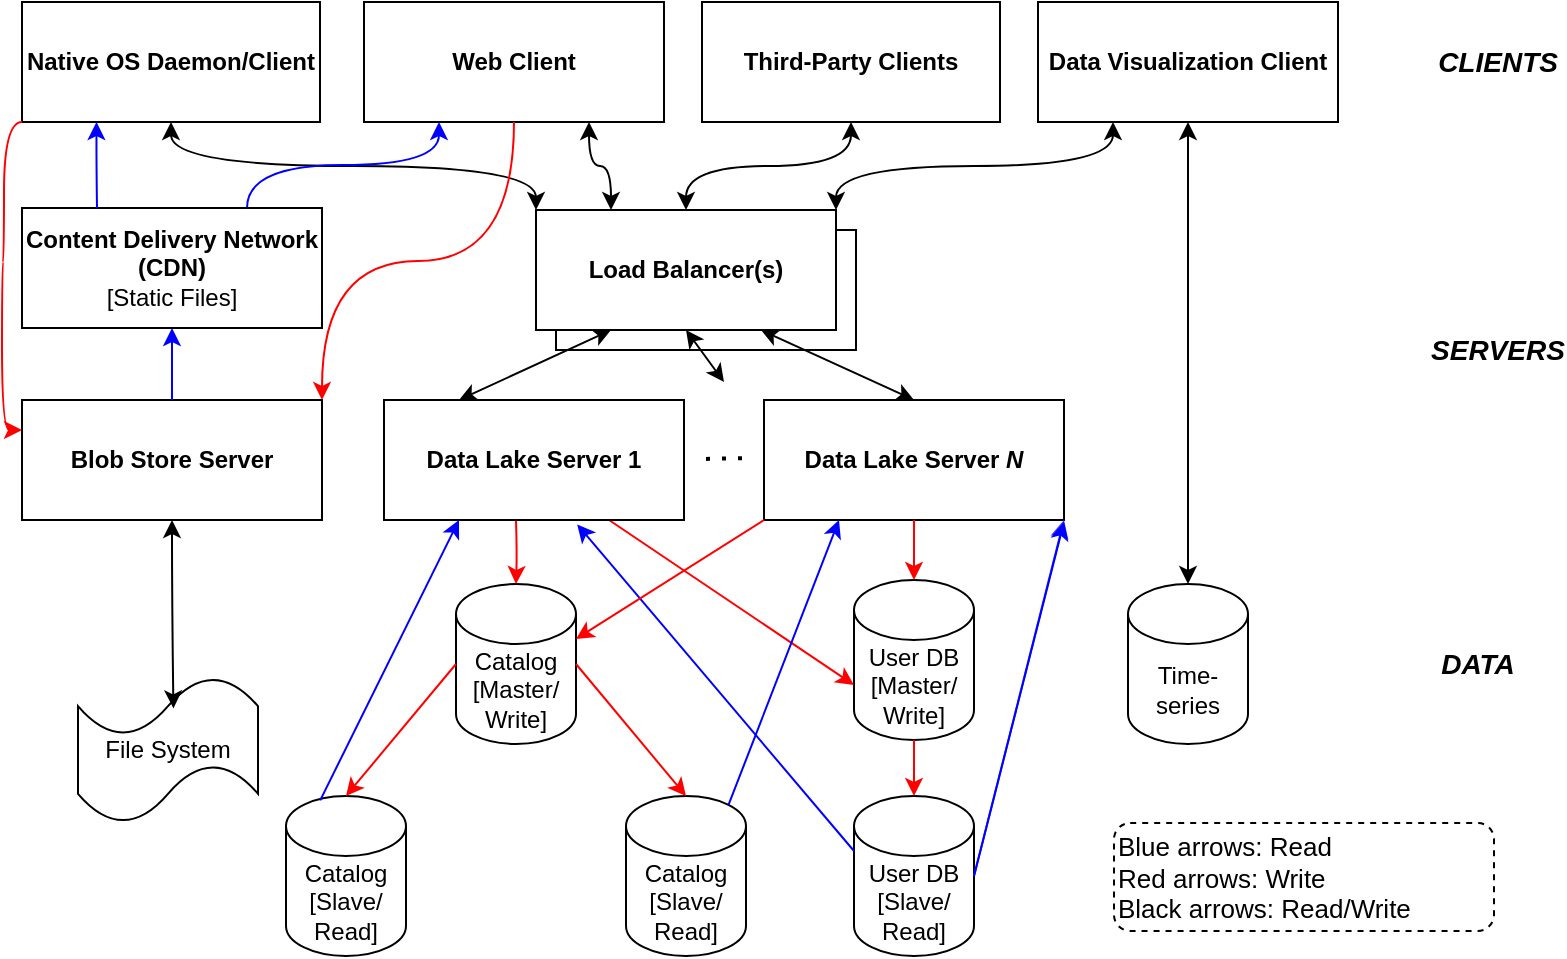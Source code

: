 <mxfile version="20.7.4" type="device"><diagram id="4H0C39IDcbAGUEPH-bhh" name="Page-1"><mxGraphModel dx="918" dy="640" grid="1" gridSize="10" guides="1" tooltips="1" connect="1" arrows="1" fold="1" page="1" pageScale="1" pageWidth="1600" pageHeight="900" math="0" shadow="0"><root><mxCell id="0"/><mxCell id="1" parent="0"/><mxCell id="EnyU3UX8M8uq0Ixc1EwE-2" value="&lt;b style=&quot;border-color: var(--border-color);&quot;&gt;Load Balancer(s)&lt;/b&gt;" style="rounded=0;whiteSpace=wrap;html=1;" vertex="1" parent="1"><mxGeometry x="426" y="314" width="150" height="60" as="geometry"/></mxCell><mxCell id="O2AXrJIZpttTI_qbIPBO-1" value="&lt;b&gt;Web Client&lt;/b&gt;" style="rounded=0;whiteSpace=wrap;html=1;" parent="1" vertex="1"><mxGeometry x="330" y="200" width="150" height="60" as="geometry"/></mxCell><mxCell id="O2AXrJIZpttTI_qbIPBO-2" value="&lt;b&gt;Native OS Daemon/Client&lt;/b&gt;" style="rounded=0;whiteSpace=wrap;html=1;" parent="1" vertex="1"><mxGeometry x="159" y="200" width="149" height="60" as="geometry"/></mxCell><mxCell id="O2AXrJIZpttTI_qbIPBO-4" value="&lt;b&gt;Third-Party Clients&lt;/b&gt;" style="rounded=0;whiteSpace=wrap;html=1;" parent="1" vertex="1"><mxGeometry x="499" y="200" width="149" height="60" as="geometry"/></mxCell><mxCell id="O2AXrJIZpttTI_qbIPBO-7" value="" style="endArrow=classic;html=1;rounded=0;exitX=0.75;exitY=1;exitDx=0;exitDy=0;entryX=0.25;entryY=0;entryDx=0;entryDy=0;startArrow=classic;startFill=1;edgeStyle=orthogonalEdgeStyle;curved=1;" parent="1" source="O2AXrJIZpttTI_qbIPBO-1" target="emBxmv59UipFmMC3L1zb-4" edge="1"><mxGeometry width="50" height="50" relative="1" as="geometry"><mxPoint x="380" y="310" as="sourcePoint"/><mxPoint x="605" y="344" as="targetPoint"/></mxGeometry></mxCell><mxCell id="O2AXrJIZpttTI_qbIPBO-9" value="" style="endArrow=classic;html=1;rounded=0;exitX=0.5;exitY=1;exitDx=0;exitDy=0;startArrow=classic;startFill=1;entryX=0;entryY=0;entryDx=0;entryDy=0;edgeStyle=orthogonalEdgeStyle;curved=1;" parent="1" source="O2AXrJIZpttTI_qbIPBO-2" target="emBxmv59UipFmMC3L1zb-4" edge="1"><mxGeometry width="50" height="50" relative="1" as="geometry"><mxPoint x="380" y="310" as="sourcePoint"/><mxPoint x="415" y="401" as="targetPoint"/></mxGeometry></mxCell><mxCell id="O2AXrJIZpttTI_qbIPBO-10" value="" style="endArrow=classic;html=1;rounded=0;startArrow=classic;startFill=1;exitX=0.5;exitY=1;exitDx=0;exitDy=0;entryX=0.5;entryY=0;entryDx=0;entryDy=0;edgeStyle=orthogonalEdgeStyle;curved=1;" parent="1" source="O2AXrJIZpttTI_qbIPBO-4" target="emBxmv59UipFmMC3L1zb-4" edge="1"><mxGeometry width="50" height="50" relative="1" as="geometry"><mxPoint x="530" y="270" as="sourcePoint"/><mxPoint x="462.5" y="401" as="targetPoint"/></mxGeometry></mxCell><mxCell id="O2AXrJIZpttTI_qbIPBO-14" value="&lt;b&gt;Data Visualization Client&lt;/b&gt;" style="rounded=0;whiteSpace=wrap;html=1;" parent="1" vertex="1"><mxGeometry x="667" y="200" width="150" height="60" as="geometry"/></mxCell><mxCell id="O2AXrJIZpttTI_qbIPBO-15" value="" style="endArrow=classic;html=1;rounded=0;exitX=0.25;exitY=1;exitDx=0;exitDy=0;startArrow=classic;startFill=1;entryX=1;entryY=0;entryDx=0;entryDy=0;edgeStyle=orthogonalEdgeStyle;curved=1;" parent="1" source="O2AXrJIZpttTI_qbIPBO-14" target="emBxmv59UipFmMC3L1zb-4" edge="1"><mxGeometry width="50" height="50" relative="1" as="geometry"><mxPoint x="668" y="350" as="sourcePoint"/><mxPoint x="500" y="400" as="targetPoint"/></mxGeometry></mxCell><mxCell id="O2AXrJIZpttTI_qbIPBO-16" value="User DB [Master/&lt;br&gt;Write]" style="shape=cylinder3;whiteSpace=wrap;html=1;boundedLbl=1;backgroundOutline=1;size=15;" parent="1" vertex="1"><mxGeometry x="575" y="489" width="60" height="80" as="geometry"/></mxCell><mxCell id="O2AXrJIZpttTI_qbIPBO-18" value="" style="endArrow=classic;html=1;rounded=0;startArrow=none;startFill=0;exitX=0.75;exitY=1;exitDx=0;exitDy=0;endFill=1;entryX=0;entryY=0;entryDx=0;entryDy=52.5;entryPerimeter=0;strokeColor=#FF0000;" parent="1" source="EnyU3UX8M8uq0Ixc1EwE-1" target="O2AXrJIZpttTI_qbIPBO-16" edge="1"><mxGeometry width="50" height="50" relative="1" as="geometry"><mxPoint x="492" y="437" as="sourcePoint"/><mxPoint x="692" y="325" as="targetPoint"/></mxGeometry></mxCell><mxCell id="O2AXrJIZpttTI_qbIPBO-20" value="Catalog [Master/&lt;br&gt;Write]" style="shape=cylinder3;whiteSpace=wrap;html=1;boundedLbl=1;backgroundOutline=1;size=15;" parent="1" vertex="1"><mxGeometry x="376" y="491" width="60" height="80" as="geometry"/></mxCell><mxCell id="O2AXrJIZpttTI_qbIPBO-21" value="Catalog [Slave/&lt;br&gt;Read]" style="shape=cylinder3;whiteSpace=wrap;html=1;boundedLbl=1;backgroundOutline=1;size=15;" parent="1" vertex="1"><mxGeometry x="291" y="597" width="60" height="80" as="geometry"/></mxCell><mxCell id="O2AXrJIZpttTI_qbIPBO-22" value="Catalog [Slave/&lt;br style=&quot;border-color: var(--border-color);&quot;&gt;Read]" style="shape=cylinder3;whiteSpace=wrap;html=1;boundedLbl=1;backgroundOutline=1;size=15;" parent="1" vertex="1"><mxGeometry x="461" y="597" width="60" height="80" as="geometry"/></mxCell><mxCell id="O2AXrJIZpttTI_qbIPBO-23" value="" style="endArrow=classic;html=1;rounded=0;exitX=1;exitY=0.5;exitDx=0;exitDy=0;exitPerimeter=0;entryX=0.5;entryY=0;entryDx=0;entryDy=0;entryPerimeter=0;strokeColor=#FF0000;" parent="1" source="O2AXrJIZpttTI_qbIPBO-20" target="O2AXrJIZpttTI_qbIPBO-22" edge="1"><mxGeometry width="50" height="50" relative="1" as="geometry"><mxPoint x="471" y="581" as="sourcePoint"/><mxPoint x="521" y="531" as="targetPoint"/></mxGeometry></mxCell><mxCell id="O2AXrJIZpttTI_qbIPBO-24" value="" style="endArrow=classic;html=1;rounded=0;entryX=0.5;entryY=0;entryDx=0;entryDy=0;entryPerimeter=0;exitX=0;exitY=0.5;exitDx=0;exitDy=0;exitPerimeter=0;strokeColor=#FF0000;" parent="1" source="O2AXrJIZpttTI_qbIPBO-20" target="O2AXrJIZpttTI_qbIPBO-21" edge="1"><mxGeometry width="50" height="50" relative="1" as="geometry"><mxPoint x="471" y="581" as="sourcePoint"/><mxPoint x="521" y="531" as="targetPoint"/></mxGeometry></mxCell><mxCell id="O2AXrJIZpttTI_qbIPBO-26" value="" style="endArrow=classic;html=1;rounded=0;entryX=0.5;entryY=0;entryDx=0;entryDy=0;entryPerimeter=0;startArrow=none;startFill=0;edgeStyle=orthogonalEdgeStyle;curved=1;endFill=1;strokeColor=#FF0000;" parent="1" target="O2AXrJIZpttTI_qbIPBO-20" edge="1"><mxGeometry width="50" height="50" relative="1" as="geometry"><mxPoint x="406" y="459" as="sourcePoint"/><mxPoint x="448" y="416" as="targetPoint"/></mxGeometry></mxCell><mxCell id="O2AXrJIZpttTI_qbIPBO-31" value="&lt;b&gt;Blob Store Server&lt;/b&gt;" style="rounded=0;whiteSpace=wrap;html=1;" parent="1" vertex="1"><mxGeometry x="159" y="399" width="150" height="60" as="geometry"/></mxCell><mxCell id="O2AXrJIZpttTI_qbIPBO-46" value="File System" style="shape=tape;whiteSpace=wrap;html=1;fillColor=none;" parent="1" vertex="1"><mxGeometry x="187" y="537.5" width="90" height="73" as="geometry"/></mxCell><mxCell id="O2AXrJIZpttTI_qbIPBO-47" value="" style="endArrow=classic;html=1;rounded=0;entryX=0.53;entryY=0.215;entryDx=0;entryDy=0;entryPerimeter=0;exitX=0.5;exitY=1;exitDx=0;exitDy=0;startArrow=classic;startFill=1;edgeStyle=orthogonalEdgeStyle;curved=1;" parent="1" source="O2AXrJIZpttTI_qbIPBO-31" target="O2AXrJIZpttTI_qbIPBO-46" edge="1"><mxGeometry width="50" height="50" relative="1" as="geometry"><mxPoint x="5" y="736" as="sourcePoint"/><mxPoint x="55" y="686" as="targetPoint"/></mxGeometry></mxCell><mxCell id="emBxmv59UipFmMC3L1zb-4" value="&lt;b style=&quot;border-color: var(--border-color);&quot;&gt;Load Balancer(s)&lt;/b&gt;" style="rounded=0;whiteSpace=wrap;html=1;" parent="1" vertex="1"><mxGeometry x="416" y="304" width="150" height="60" as="geometry"/></mxCell><mxCell id="emBxmv59UipFmMC3L1zb-5" value="Time-series" style="shape=cylinder3;whiteSpace=wrap;html=1;boundedLbl=1;backgroundOutline=1;size=15;" parent="1" vertex="1"><mxGeometry x="712" y="491" width="60" height="80" as="geometry"/></mxCell><mxCell id="emBxmv59UipFmMC3L1zb-6" value="" style="endArrow=classic;html=1;rounded=0;exitX=0.5;exitY=1;exitDx=0;exitDy=0;entryX=0.5;entryY=0;entryDx=0;entryDy=0;entryPerimeter=0;startArrow=classic;startFill=1;" parent="1" source="O2AXrJIZpttTI_qbIPBO-14" target="emBxmv59UipFmMC3L1zb-5" edge="1"><mxGeometry width="50" height="50" relative="1" as="geometry"><mxPoint x="480" y="440" as="sourcePoint"/><mxPoint x="530" y="390" as="targetPoint"/></mxGeometry></mxCell><mxCell id="emBxmv59UipFmMC3L1zb-7" value="&lt;font style=&quot;font-size: 14px;&quot;&gt;CLIENTS&lt;/font&gt;" style="text;html=1;strokeColor=none;fillColor=none;align=center;verticalAlign=middle;whiteSpace=wrap;rounded=0;labelBackgroundColor=none;labelBorderColor=none;fontStyle=3;fontSize=14;" parent="1" vertex="1"><mxGeometry x="867" y="215" width="60" height="30" as="geometry"/></mxCell><mxCell id="emBxmv59UipFmMC3L1zb-8" value="&lt;font style=&quot;font-size: 14px;&quot;&gt;SERVERS&lt;/font&gt;" style="text;html=1;strokeColor=none;fillColor=none;align=center;verticalAlign=middle;whiteSpace=wrap;rounded=0;labelBackgroundColor=none;labelBorderColor=none;fontStyle=3;fontSize=14;" parent="1" vertex="1"><mxGeometry x="867" y="359" width="60" height="30" as="geometry"/></mxCell><mxCell id="emBxmv59UipFmMC3L1zb-9" value="&lt;font style=&quot;font-size: 14px;&quot;&gt;DATA&lt;/font&gt;" style="text;html=1;strokeColor=none;fillColor=none;align=center;verticalAlign=middle;whiteSpace=wrap;rounded=0;labelBackgroundColor=none;labelBorderColor=none;fontStyle=3;fontSize=14;" parent="1" vertex="1"><mxGeometry x="857" y="516" width="60" height="30" as="geometry"/></mxCell><mxCell id="emBxmv59UipFmMC3L1zb-12" value="" style="endArrow=none;html=1;rounded=0;strokeWidth=1;fontSize=14;exitX=0.25;exitY=1;exitDx=0;exitDy=0;entryX=0.75;entryY=0;entryDx=0;entryDy=0;startArrow=classic;startFill=1;edgeStyle=orthogonalEdgeStyle;curved=1;endFill=0;strokeColor=#0000FF;" parent="1" source="O2AXrJIZpttTI_qbIPBO-1" target="EnyU3UX8M8uq0Ixc1EwE-23" edge="1"><mxGeometry width="50" height="50" relative="1" as="geometry"><mxPoint x="540" y="400" as="sourcePoint"/><mxPoint x="590" y="350" as="targetPoint"/></mxGeometry></mxCell><mxCell id="emBxmv59UipFmMC3L1zb-13" value="" style="curved=1;endArrow=none;html=1;rounded=0;strokeWidth=1;fontSize=14;edgeStyle=orthogonalEdgeStyle;entryX=0.5;entryY=0;entryDx=0;entryDy=0;startArrow=classic;startFill=1;endFill=0;strokeColor=#0000FF;" parent="1" source="EnyU3UX8M8uq0Ixc1EwE-23" target="O2AXrJIZpttTI_qbIPBO-31" edge="1"><mxGeometry width="50" height="50" relative="1" as="geometry"><mxPoint x="279.5" y="270" as="sourcePoint"/><mxPoint x="667.85" y="355.26" as="targetPoint"/></mxGeometry></mxCell><mxCell id="LchVNktv8GcmD-mOMafX-2" value="&lt;span style=&quot;font-size: 13px;&quot;&gt;Blue arrows: Read&lt;br&gt;Red arrows: Write&lt;br&gt;Black arrows: Read/Write&lt;br&gt;&lt;/span&gt;" style="rounded=1;whiteSpace=wrap;html=1;dashed=1;align=left;" parent="1" vertex="1"><mxGeometry x="705" y="610.5" width="190" height="54" as="geometry"/></mxCell><mxCell id="EnyU3UX8M8uq0Ixc1EwE-1" value="&lt;b style=&quot;border-color: var(--border-color);&quot;&gt;Data Lake Server 1&lt;/b&gt;" style="rounded=0;whiteSpace=wrap;html=1;" vertex="1" parent="1"><mxGeometry x="340" y="399" width="150" height="60" as="geometry"/></mxCell><mxCell id="EnyU3UX8M8uq0Ixc1EwE-3" value="&lt;b style=&quot;border-color: var(--border-color);&quot;&gt;Data Lake Server &lt;i&gt;N&lt;/i&gt;&lt;/b&gt;" style="rounded=0;whiteSpace=wrap;html=1;" vertex="1" parent="1"><mxGeometry x="530" y="399" width="150" height="60" as="geometry"/></mxCell><mxCell id="EnyU3UX8M8uq0Ixc1EwE-5" value="" style="endArrow=none;dashed=1;html=1;dashPattern=1 3;strokeWidth=2;rounded=0;" edge="1" parent="1"><mxGeometry width="50" height="50" relative="1" as="geometry"><mxPoint x="501" y="428.47" as="sourcePoint"/><mxPoint x="523" y="428" as="targetPoint"/></mxGeometry></mxCell><mxCell id="EnyU3UX8M8uq0Ixc1EwE-6" value="" style="curved=1;endArrow=classic;html=1;rounded=0;strokeWidth=1;exitX=0.25;exitY=1;exitDx=0;exitDy=0;entryX=0.25;entryY=0;entryDx=0;entryDy=0;startArrow=classic;startFill=1;" edge="1" parent="1" source="emBxmv59UipFmMC3L1zb-4" target="EnyU3UX8M8uq0Ixc1EwE-1"><mxGeometry width="50" height="50" relative="1" as="geometry"><mxPoint x="520" y="430" as="sourcePoint"/><mxPoint x="570" y="380" as="targetPoint"/></mxGeometry></mxCell><mxCell id="EnyU3UX8M8uq0Ixc1EwE-8" value="" style="curved=1;endArrow=classic;html=1;rounded=0;strokeWidth=1;exitX=0.75;exitY=1;exitDx=0;exitDy=0;entryX=0.5;entryY=0;entryDx=0;entryDy=0;startArrow=classic;startFill=1;" edge="1" parent="1" source="emBxmv59UipFmMC3L1zb-4" target="EnyU3UX8M8uq0Ixc1EwE-3"><mxGeometry width="50" height="50" relative="1" as="geometry"><mxPoint x="463.5" y="370" as="sourcePoint"/><mxPoint x="387.5" y="399" as="targetPoint"/></mxGeometry></mxCell><mxCell id="EnyU3UX8M8uq0Ixc1EwE-9" value="" style="curved=1;endArrow=classic;html=1;rounded=0;strokeWidth=1;exitX=0.5;exitY=1;exitDx=0;exitDy=0;startArrow=classic;startFill=1;" edge="1" parent="1" source="emBxmv59UipFmMC3L1zb-4"><mxGeometry width="50" height="50" relative="1" as="geometry"><mxPoint x="473.5" y="380" as="sourcePoint"/><mxPoint x="510" y="390" as="targetPoint"/></mxGeometry></mxCell><mxCell id="EnyU3UX8M8uq0Ixc1EwE-10" value="User DB [Slave/&lt;br&gt;Read]" style="shape=cylinder3;whiteSpace=wrap;html=1;boundedLbl=1;backgroundOutline=1;size=15;" vertex="1" parent="1"><mxGeometry x="575" y="597" width="60" height="80" as="geometry"/></mxCell><mxCell id="EnyU3UX8M8uq0Ixc1EwE-13" value="" style="endArrow=classic;html=1;rounded=0;entryX=0.25;entryY=1;entryDx=0;entryDy=0;startArrow=none;startFill=0;endFill=1;exitX=0.285;exitY=0.027;exitDx=0;exitDy=0;exitPerimeter=0;strokeColor=#0000FF;" edge="1" parent="1" source="O2AXrJIZpttTI_qbIPBO-21" target="EnyU3UX8M8uq0Ixc1EwE-1"><mxGeometry width="50" height="50" relative="1" as="geometry"><mxPoint x="416" y="469" as="sourcePoint"/><mxPoint x="416" y="500" as="targetPoint"/></mxGeometry></mxCell><mxCell id="EnyU3UX8M8uq0Ixc1EwE-14" value="" style="endArrow=classic;html=1;rounded=0;entryX=0.25;entryY=1;entryDx=0;entryDy=0;startArrow=none;startFill=0;endFill=1;exitX=0.855;exitY=0;exitDx=0;exitDy=4.35;exitPerimeter=0;strokeColor=#0000FF;" edge="1" parent="1" source="O2AXrJIZpttTI_qbIPBO-22" target="EnyU3UX8M8uq0Ixc1EwE-3"><mxGeometry width="50" height="50" relative="1" as="geometry"><mxPoint x="521.0" y="593.58" as="sourcePoint"/><mxPoint x="590.4" y="466.42" as="targetPoint"/></mxGeometry></mxCell><mxCell id="EnyU3UX8M8uq0Ixc1EwE-15" value="" style="endArrow=classic;html=1;rounded=0;startArrow=none;startFill=0;exitX=0.5;exitY=1;exitDx=0;exitDy=0;endFill=1;entryX=0.5;entryY=0;entryDx=0;entryDy=0;entryPerimeter=0;strokeColor=#FF0000;" edge="1" parent="1" source="EnyU3UX8M8uq0Ixc1EwE-3" target="O2AXrJIZpttTI_qbIPBO-16"><mxGeometry width="50" height="50" relative="1" as="geometry"><mxPoint x="462.5" y="469" as="sourcePoint"/><mxPoint x="590" y="526.476" as="targetPoint"/></mxGeometry></mxCell><mxCell id="EnyU3UX8M8uq0Ixc1EwE-16" value="" style="endArrow=classic;html=1;rounded=0;startArrow=none;startFill=0;exitX=0;exitY=0;exitDx=0;exitDy=27.5;endFill=1;exitPerimeter=0;entryX=0.644;entryY=1.037;entryDx=0;entryDy=0;entryPerimeter=0;strokeColor=#0000FF;" edge="1" parent="1" source="EnyU3UX8M8uq0Ixc1EwE-10" target="EnyU3UX8M8uq0Ixc1EwE-1"><mxGeometry width="50" height="50" relative="1" as="geometry"><mxPoint x="462.5" y="469" as="sourcePoint"/><mxPoint x="585" y="524.426" as="targetPoint"/></mxGeometry></mxCell><mxCell id="EnyU3UX8M8uq0Ixc1EwE-17" value="" style="endArrow=classic;html=1;rounded=0;entryX=1;entryY=1;entryDx=0;entryDy=0;startArrow=none;startFill=0;endFill=1;exitX=1;exitY=0.5;exitDx=0;exitDy=0;exitPerimeter=0;strokeColor=#3333FF;" edge="1" parent="1" source="EnyU3UX8M8uq0Ixc1EwE-10" target="EnyU3UX8M8uq0Ixc1EwE-3"><mxGeometry width="50" height="50" relative="1" as="geometry"><mxPoint x="522.3" y="598.35" as="sourcePoint"/><mxPoint x="577.5" y="469" as="targetPoint"/></mxGeometry></mxCell><mxCell id="EnyU3UX8M8uq0Ixc1EwE-18" value="" style="endArrow=classic;html=1;rounded=0;exitX=0.5;exitY=1;exitDx=0;exitDy=0;exitPerimeter=0;entryX=0.5;entryY=0;entryDx=0;entryDy=0;entryPerimeter=0;strokeColor=#FF0000;" edge="1" parent="1" source="O2AXrJIZpttTI_qbIPBO-16" target="EnyU3UX8M8uq0Ixc1EwE-10"><mxGeometry width="50" height="50" relative="1" as="geometry"><mxPoint x="620" y="565.5" as="sourcePoint"/><mxPoint x="675" y="619.5" as="targetPoint"/></mxGeometry></mxCell><mxCell id="EnyU3UX8M8uq0Ixc1EwE-20" value="" style="endArrow=classic;html=1;rounded=0;entryX=1;entryY=1;entryDx=0;entryDy=0;startArrow=none;startFill=0;endFill=1;exitX=1;exitY=0.5;exitDx=0;exitDy=0;exitPerimeter=0;strokeColor=#0000FF;" edge="1" parent="1"><mxGeometry width="50" height="50" relative="1" as="geometry"><mxPoint x="635.0" y="637" as="sourcePoint"/><mxPoint x="680.0" y="460" as="targetPoint"/></mxGeometry></mxCell><mxCell id="EnyU3UX8M8uq0Ixc1EwE-21" value="" style="endArrow=classic;html=1;rounded=0;startArrow=none;startFill=0;exitX=0;exitY=1;exitDx=0;exitDy=0;endFill=1;entryX=1;entryY=0;entryDx=0;entryDy=27.5;entryPerimeter=0;strokeColor=#FF0000;" edge="1" parent="1" source="EnyU3UX8M8uq0Ixc1EwE-3" target="O2AXrJIZpttTI_qbIPBO-20"><mxGeometry width="50" height="50" relative="1" as="geometry"><mxPoint x="615.0" y="469" as="sourcePoint"/><mxPoint x="615.0" y="498" as="targetPoint"/></mxGeometry></mxCell><mxCell id="EnyU3UX8M8uq0Ixc1EwE-23" value="&lt;b&gt;Content Delivery Network (CDN)&lt;/b&gt;&lt;br&gt;[Static Files]" style="rounded=0;whiteSpace=wrap;html=1;" vertex="1" parent="1"><mxGeometry x="159" y="303" width="150" height="60" as="geometry"/></mxCell><mxCell id="EnyU3UX8M8uq0Ixc1EwE-26" value="" style="curved=1;endArrow=none;html=1;rounded=0;strokeWidth=1;fontSize=14;edgeStyle=orthogonalEdgeStyle;startArrow=classic;startFill=1;exitX=0.25;exitY=1;exitDx=0;exitDy=0;endFill=0;strokeColor=#0000FF;entryX=0.25;entryY=0;entryDx=0;entryDy=0;" edge="1" parent="1" source="O2AXrJIZpttTI_qbIPBO-2" target="EnyU3UX8M8uq0Ixc1EwE-23"><mxGeometry width="50" height="50" relative="1" as="geometry"><mxPoint x="244" y="369" as="sourcePoint"/><mxPoint x="196" y="310" as="targetPoint"/></mxGeometry></mxCell><mxCell id="EnyU3UX8M8uq0Ixc1EwE-27" value="" style="endArrow=classic;html=1;rounded=0;startArrow=none;startFill=0;exitX=0.5;exitY=1;exitDx=0;exitDy=0;endFill=1;entryX=1;entryY=0;entryDx=0;entryDy=0;strokeColor=#FF0000;edgeStyle=orthogonalEdgeStyle;curved=1;" edge="1" parent="1" source="O2AXrJIZpttTI_qbIPBO-1" target="O2AXrJIZpttTI_qbIPBO-31"><mxGeometry width="50" height="50" relative="1" as="geometry"><mxPoint x="385" y="299.5" as="sourcePoint"/><mxPoint x="291.0" y="359" as="targetPoint"/></mxGeometry></mxCell><mxCell id="EnyU3UX8M8uq0Ixc1EwE-28" value="" style="endArrow=classic;html=1;rounded=0;startArrow=none;startFill=0;exitX=0;exitY=1;exitDx=0;exitDy=0;endFill=1;entryX=0;entryY=0.25;entryDx=0;entryDy=0;strokeColor=#FF0000;edgeStyle=orthogonalEdgeStyle;curved=1;" edge="1" parent="1" source="O2AXrJIZpttTI_qbIPBO-2" target="O2AXrJIZpttTI_qbIPBO-31"><mxGeometry x="-0.084" y="-20" width="50" height="50" relative="1" as="geometry"><mxPoint x="415" y="270" as="sourcePoint"/><mxPoint x="319.0" y="409" as="targetPoint"/><Array as="points"><mxPoint x="150" y="260"/><mxPoint x="150" y="330"/><mxPoint x="149" y="414"/></Array><mxPoint as="offset"/></mxGeometry></mxCell></root></mxGraphModel></diagram></mxfile>